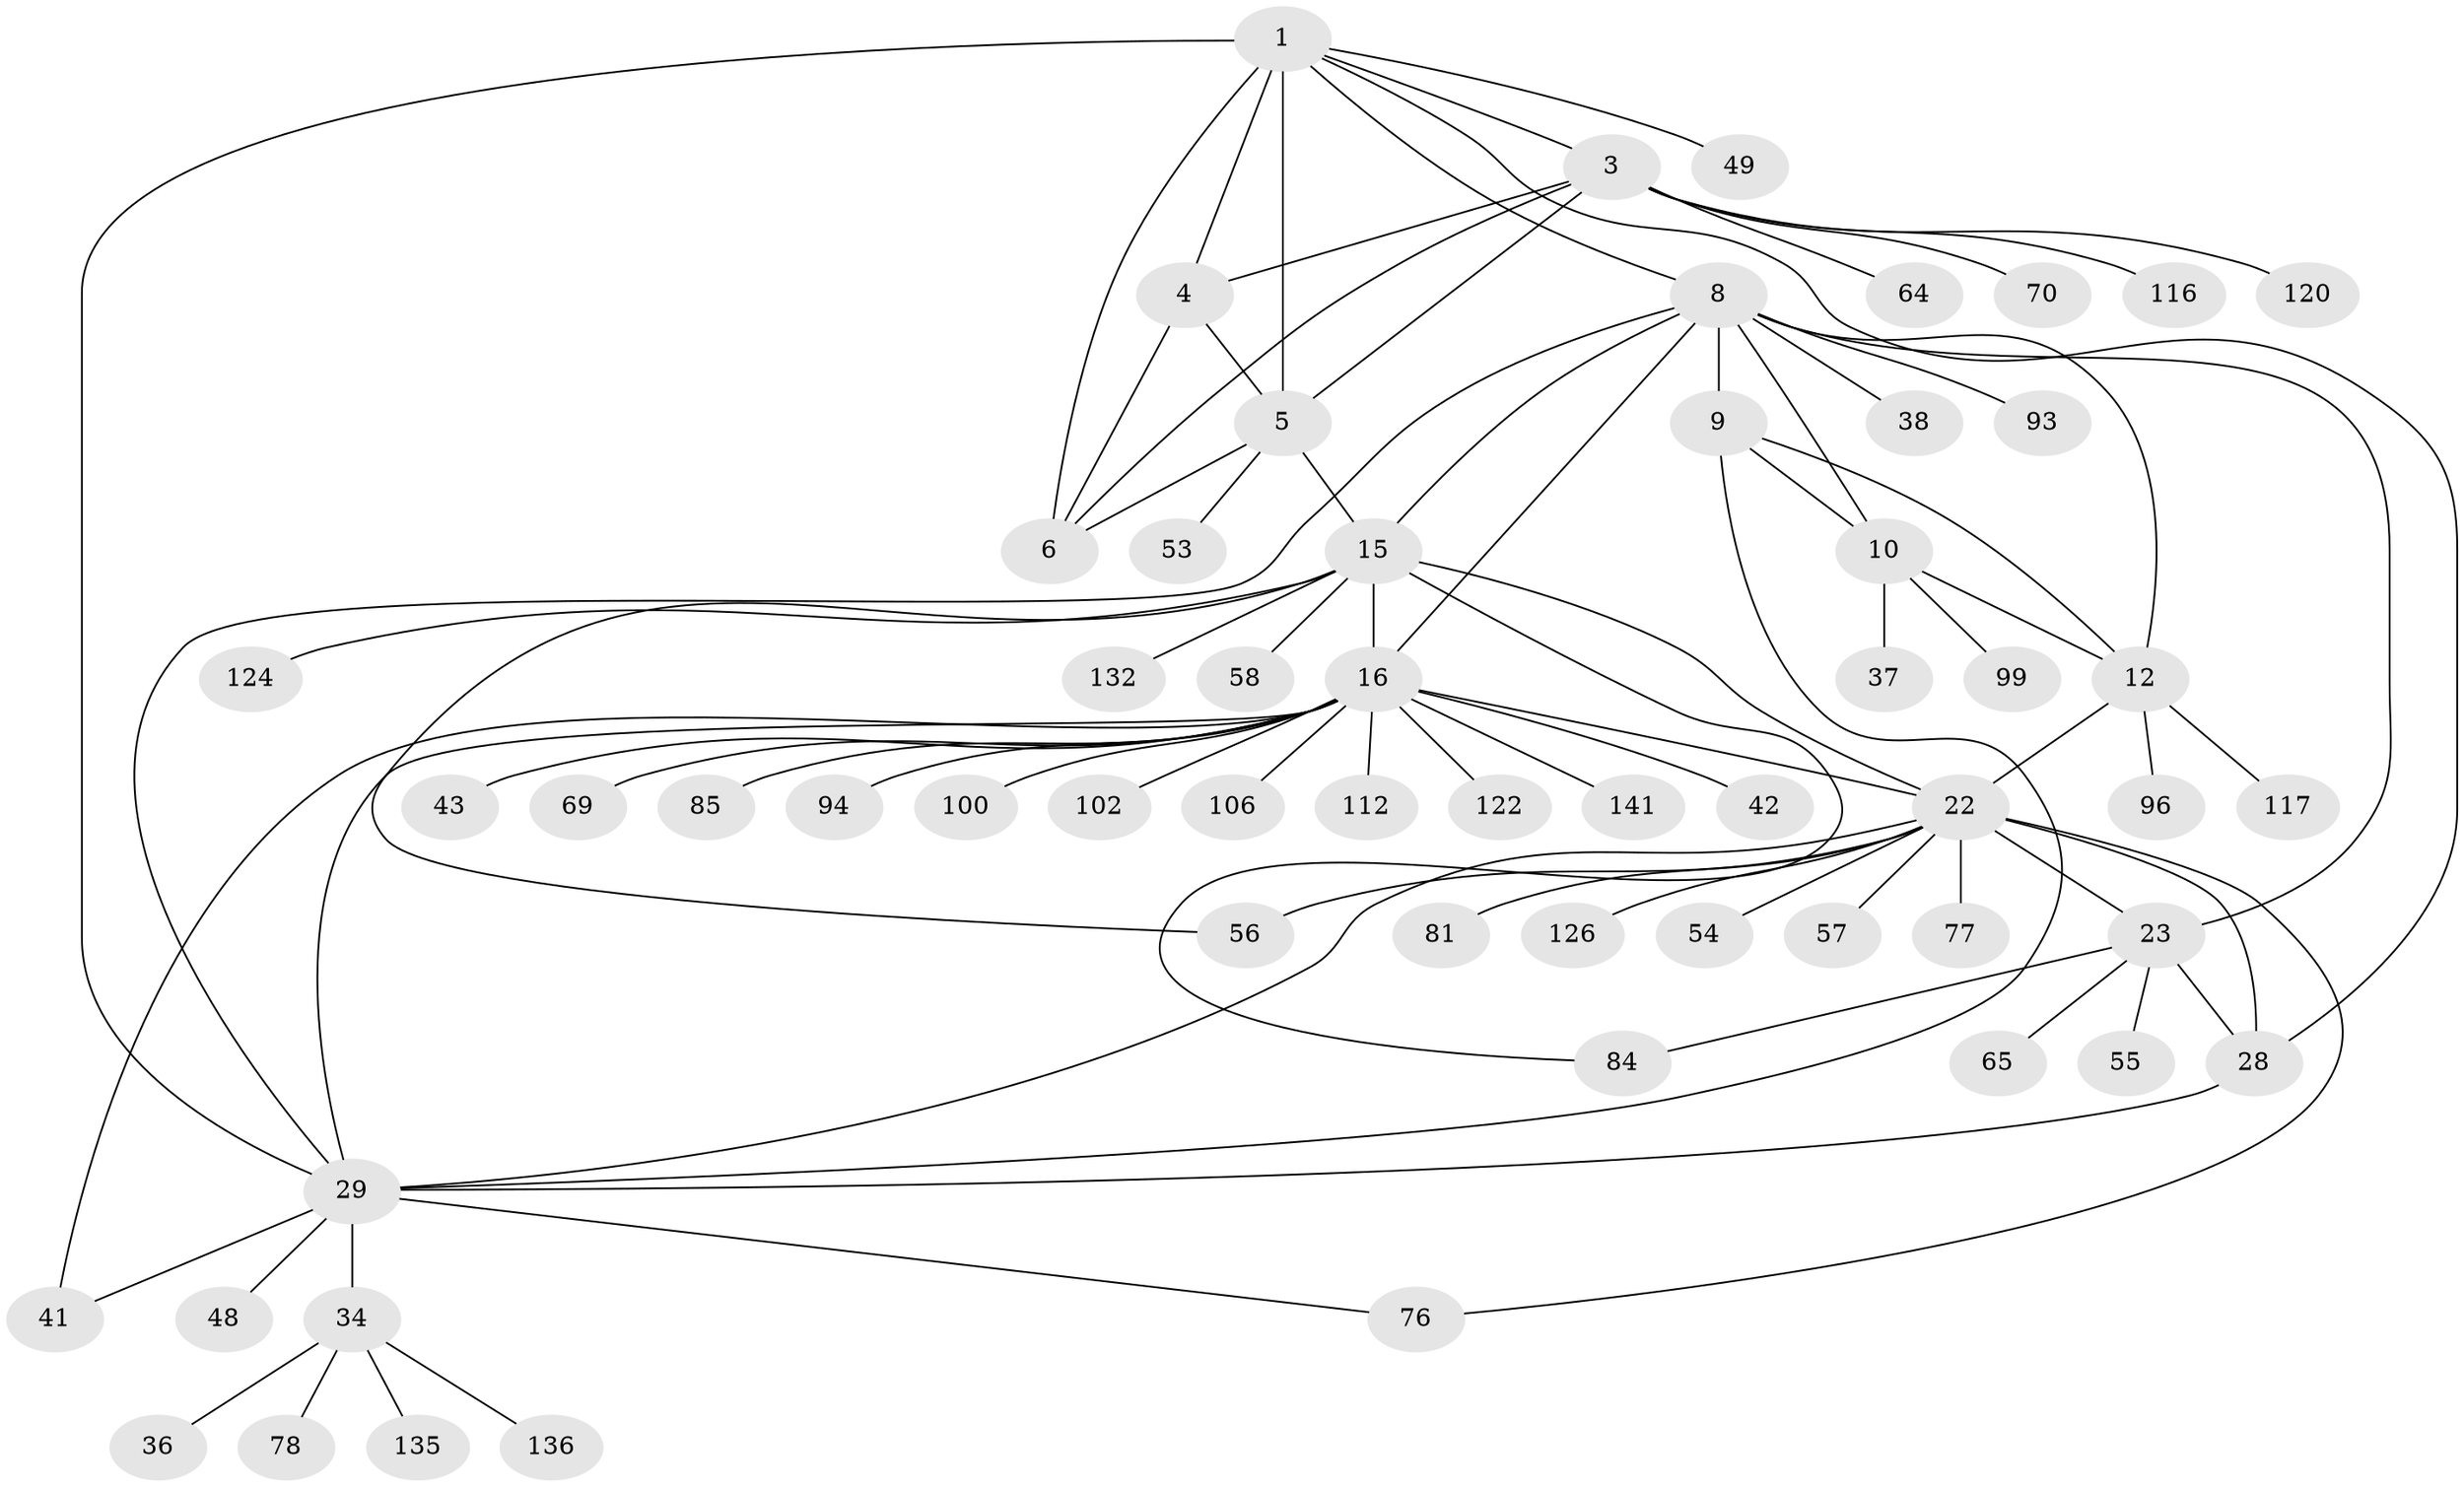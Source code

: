 // original degree distribution, {11: 0.04794520547945205, 7: 0.03424657534246575, 10: 0.04794520547945205, 6: 0.0136986301369863, 9: 0.03424657534246575, 8: 0.0273972602739726, 15: 0.00684931506849315, 13: 0.00684931506849315, 12: 0.0136986301369863, 16: 0.00684931506849315, 1: 0.589041095890411, 2: 0.1506849315068493, 3: 0.02054794520547945}
// Generated by graph-tools (version 1.1) at 2025/19/03/04/25 18:19:48]
// undirected, 58 vertices, 82 edges
graph export_dot {
graph [start="1"]
  node [color=gray90,style=filled];
  1 [super="+2+59+7+80+121"];
  3;
  4;
  5 [super="+50"];
  6 [super="+86+114+103"];
  8 [super="+14+131+119+11+46"];
  9 [super="+83+104+62+91"];
  10;
  12 [super="+52"];
  15 [super="+18+111"];
  16 [super="+40+67+19+74+101+139+105+17"];
  22 [super="+128+109+27+24+25"];
  23 [super="+72+87"];
  28 [super="+61+127"];
  29 [super="+35+66+30+129+138+140+31"];
  34;
  36;
  37 [super="+82"];
  38;
  41;
  42;
  43;
  48;
  49 [super="+88+92"];
  53;
  54;
  55;
  56 [super="+108"];
  57 [super="+123"];
  58;
  64;
  65;
  69;
  70;
  76;
  77;
  78;
  81;
  84;
  85;
  93;
  94;
  96;
  99;
  100 [super="+144"];
  102;
  106;
  112;
  116;
  117;
  120;
  122;
  124;
  126;
  132;
  135;
  136;
  141;
  1 -- 3 [weight=3];
  1 -- 4 [weight=3];
  1 -- 5 [weight=3];
  1 -- 6 [weight=3];
  1 -- 28;
  1 -- 49;
  1 -- 8 [weight=2];
  1 -- 29 [weight=2];
  3 -- 4;
  3 -- 5;
  3 -- 6;
  3 -- 64;
  3 -- 70;
  3 -- 116;
  3 -- 120;
  4 -- 5;
  4 -- 6;
  5 -- 6;
  5 -- 15;
  5 -- 53;
  8 -- 9 [weight=4];
  8 -- 10 [weight=4];
  8 -- 12 [weight=4];
  8 -- 38;
  8 -- 29;
  8 -- 16;
  8 -- 93;
  8 -- 15;
  8 -- 23;
  9 -- 10;
  9 -- 12;
  9 -- 29;
  10 -- 12;
  10 -- 37;
  10 -- 99;
  12 -- 22;
  12 -- 96;
  12 -- 117;
  15 -- 16 [weight=10];
  15 -- 58;
  15 -- 84;
  15 -- 124;
  15 -- 132;
  15 -- 56;
  15 -- 22;
  16 -- 69;
  16 -- 141;
  16 -- 85;
  16 -- 94;
  16 -- 100;
  16 -- 102;
  16 -- 106;
  16 -- 43;
  16 -- 42;
  16 -- 112;
  16 -- 122;
  16 -- 41;
  16 -- 29 [weight=2];
  16 -- 22;
  22 -- 23 [weight=5];
  22 -- 28 [weight=5];
  22 -- 76;
  22 -- 29 [weight=2];
  22 -- 77;
  22 -- 81;
  22 -- 54;
  22 -- 56;
  22 -- 126;
  22 -- 57;
  23 -- 28;
  23 -- 55;
  23 -- 65;
  23 -- 84;
  28 -- 29;
  29 -- 34 [weight=6];
  29 -- 41;
  29 -- 76;
  29 -- 48;
  34 -- 36;
  34 -- 78;
  34 -- 135;
  34 -- 136;
}
